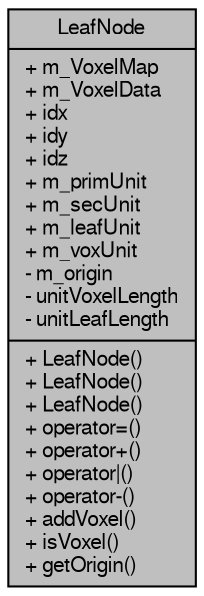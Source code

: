 digraph "LeafNode"
{
  edge [fontname="FreeSans",fontsize="10",labelfontname="FreeSans",labelfontsize="10"];
  node [fontname="FreeSans",fontsize="10",shape=record];
  Node1 [label="{LeafNode\n|+ m_VoxelMap\l+ m_VoxelData\l+ idx\l+ idy\l+ idz\l+ m_primUnit\l+ m_secUnit\l+ m_leafUnit\l+ m_voxUnit\l- m_origin\l- unitVoxelLength\l- unitLeafLength\l|+ LeafNode()\l+ LeafNode()\l+ LeafNode()\l+ operator=()\l+ operator+()\l+ operator\|()\l+ operator-()\l+ addVoxel()\l+ isVoxel()\l+ getOrigin()\l}",height=0.2,width=0.4,color="black", fillcolor="grey75", style="filled", fontcolor="black"];
}
